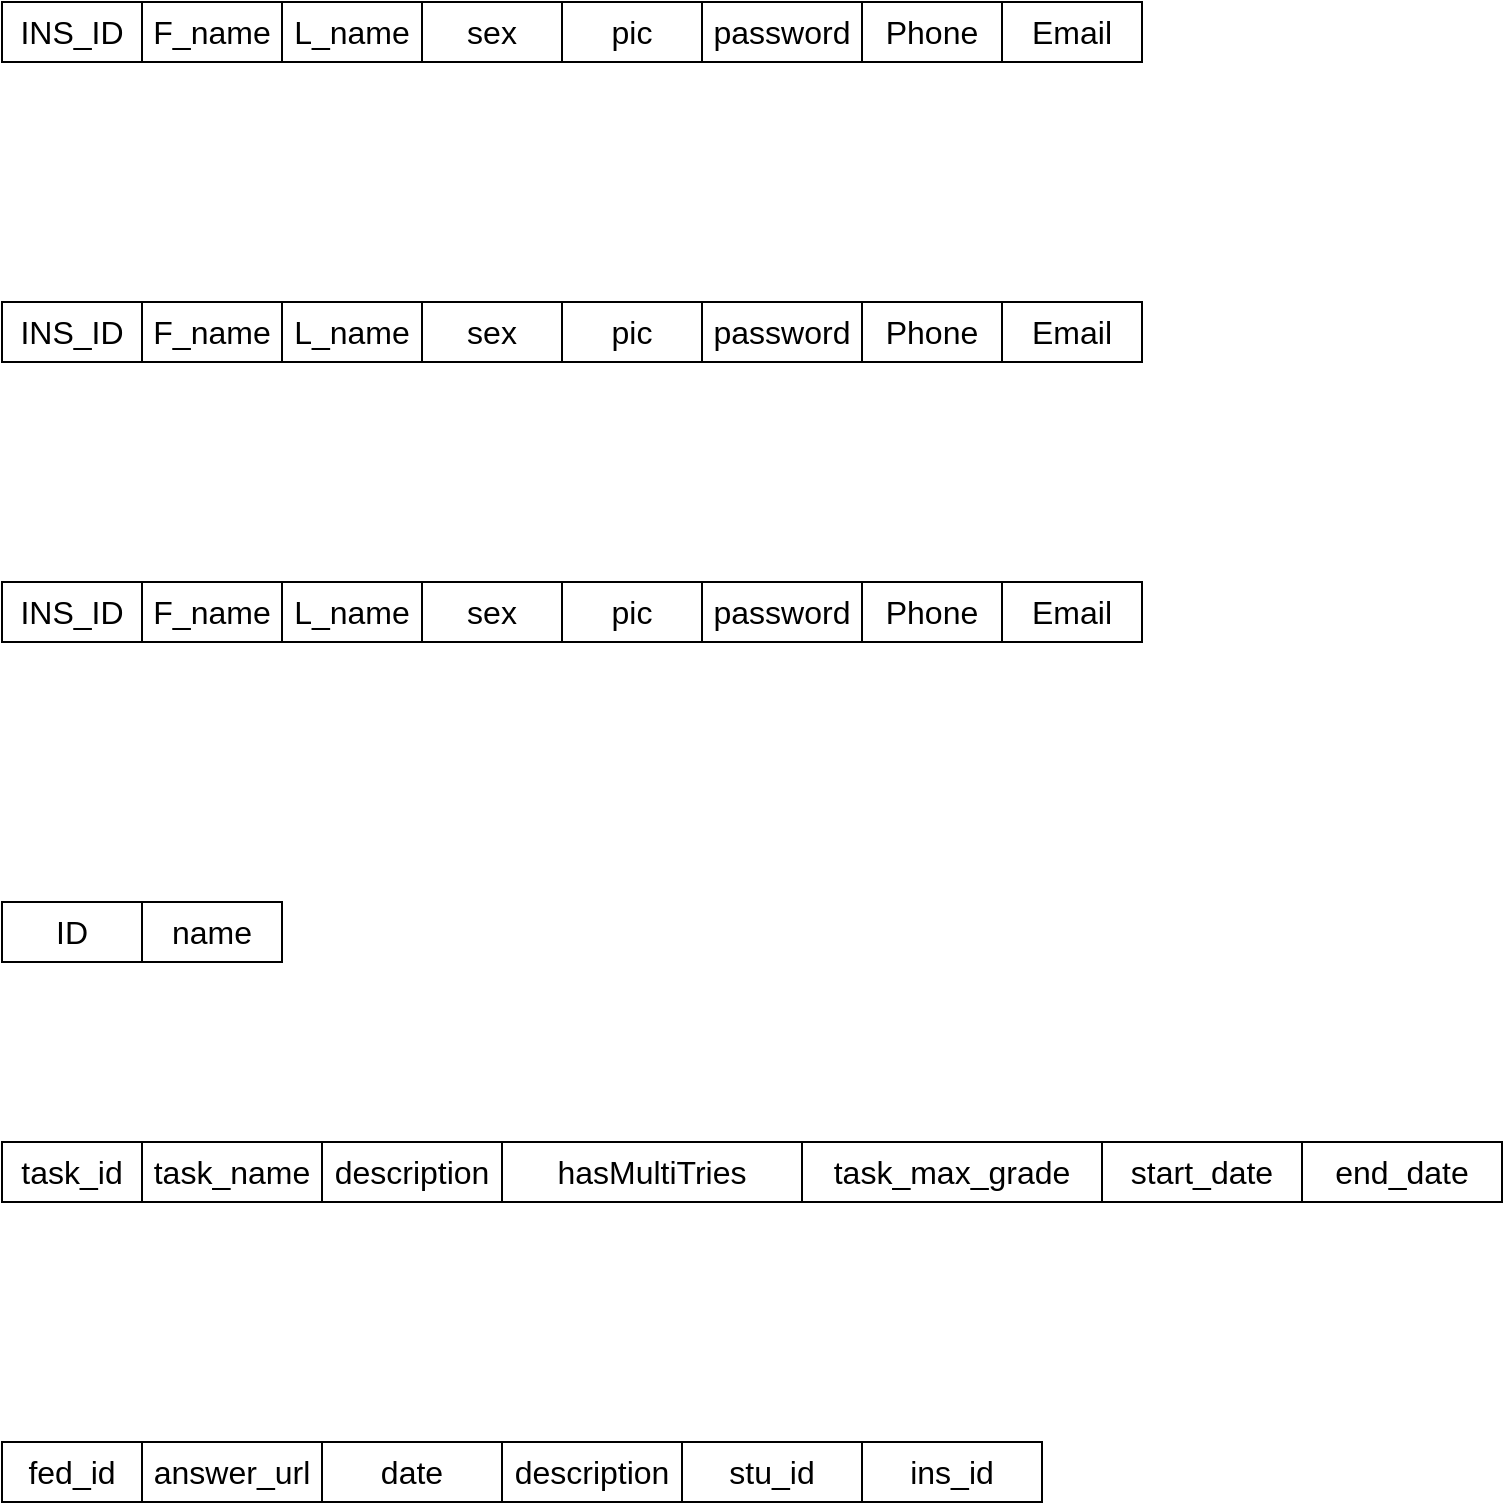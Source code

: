 <mxfile version="24.3.0" type="github">
  <diagram name="Page-1" id="VpwHUVALcCsPhT-ijbzs">
    <mxGraphModel dx="934" dy="534" grid="1" gridSize="10" guides="1" tooltips="1" connect="1" arrows="1" fold="1" page="1" pageScale="1" pageWidth="900" pageHeight="1600" math="0" shadow="0">
      <root>
        <mxCell id="0" />
        <mxCell id="1" parent="0" />
        <mxCell id="PuuIRxNpJaK9xhJoGpnJ-6" value="&lt;font style=&quot;font-size: 16px;&quot;&gt;INS_ID&lt;/font&gt;" style="rounded=0;whiteSpace=wrap;html=1;" parent="1" vertex="1">
          <mxGeometry x="120" y="140" width="70" height="30" as="geometry" />
        </mxCell>
        <mxCell id="PuuIRxNpJaK9xhJoGpnJ-7" value="&lt;font style=&quot;font-size: 16px;&quot;&gt;F_name&lt;/font&gt;" style="rounded=0;whiteSpace=wrap;html=1;" parent="1" vertex="1">
          <mxGeometry x="190" y="140" width="70" height="30" as="geometry" />
        </mxCell>
        <mxCell id="PuuIRxNpJaK9xhJoGpnJ-8" value="&lt;font style=&quot;font-size: 16px;&quot;&gt;L_name&lt;/font&gt;" style="rounded=0;whiteSpace=wrap;html=1;" parent="1" vertex="1">
          <mxGeometry x="260" y="140" width="70" height="30" as="geometry" />
        </mxCell>
        <mxCell id="PuuIRxNpJaK9xhJoGpnJ-9" value="&lt;font style=&quot;font-size: 16px;&quot;&gt;sex&lt;/font&gt;" style="rounded=0;whiteSpace=wrap;html=1;" parent="1" vertex="1">
          <mxGeometry x="330" y="140" width="70" height="30" as="geometry" />
        </mxCell>
        <mxCell id="PuuIRxNpJaK9xhJoGpnJ-10" value="&lt;font style=&quot;font-size: 16px;&quot;&gt;pic&lt;/font&gt;" style="rounded=0;whiteSpace=wrap;html=1;" parent="1" vertex="1">
          <mxGeometry x="400" y="140" width="70" height="30" as="geometry" />
        </mxCell>
        <mxCell id="PuuIRxNpJaK9xhJoGpnJ-11" value="&lt;font style=&quot;font-size: 16px;&quot;&gt;password&lt;/font&gt;" style="rounded=0;whiteSpace=wrap;html=1;" parent="1" vertex="1">
          <mxGeometry x="470" y="140" width="80" height="30" as="geometry" />
        </mxCell>
        <mxCell id="PuuIRxNpJaK9xhJoGpnJ-13" value="&lt;font style=&quot;font-size: 16px;&quot;&gt;Phone&lt;/font&gt;" style="rounded=0;whiteSpace=wrap;html=1;" parent="1" vertex="1">
          <mxGeometry x="550" y="140" width="70" height="30" as="geometry" />
        </mxCell>
        <mxCell id="PuuIRxNpJaK9xhJoGpnJ-14" value="&lt;font style=&quot;font-size: 16px;&quot;&gt;Email&lt;/font&gt;" style="rounded=0;whiteSpace=wrap;html=1;" parent="1" vertex="1">
          <mxGeometry x="620" y="140" width="70" height="30" as="geometry" />
        </mxCell>
        <mxCell id="PuuIRxNpJaK9xhJoGpnJ-15" value="&lt;font style=&quot;font-size: 16px;&quot;&gt;INS_ID&lt;/font&gt;" style="rounded=0;whiteSpace=wrap;html=1;" parent="1" vertex="1">
          <mxGeometry x="120" y="290" width="70" height="30" as="geometry" />
        </mxCell>
        <mxCell id="PuuIRxNpJaK9xhJoGpnJ-16" value="&lt;font style=&quot;font-size: 16px;&quot;&gt;F_name&lt;/font&gt;" style="rounded=0;whiteSpace=wrap;html=1;" parent="1" vertex="1">
          <mxGeometry x="190" y="290" width="70" height="30" as="geometry" />
        </mxCell>
        <mxCell id="PuuIRxNpJaK9xhJoGpnJ-17" value="&lt;font style=&quot;font-size: 16px;&quot;&gt;L_name&lt;/font&gt;" style="rounded=0;whiteSpace=wrap;html=1;" parent="1" vertex="1">
          <mxGeometry x="260" y="290" width="70" height="30" as="geometry" />
        </mxCell>
        <mxCell id="PuuIRxNpJaK9xhJoGpnJ-18" value="&lt;font style=&quot;font-size: 16px;&quot;&gt;sex&lt;/font&gt;" style="rounded=0;whiteSpace=wrap;html=1;" parent="1" vertex="1">
          <mxGeometry x="330" y="290" width="70" height="30" as="geometry" />
        </mxCell>
        <mxCell id="PuuIRxNpJaK9xhJoGpnJ-19" value="&lt;font style=&quot;font-size: 16px;&quot;&gt;pic&lt;/font&gt;" style="rounded=0;whiteSpace=wrap;html=1;" parent="1" vertex="1">
          <mxGeometry x="400" y="290" width="70" height="30" as="geometry" />
        </mxCell>
        <mxCell id="PuuIRxNpJaK9xhJoGpnJ-20" value="&lt;font style=&quot;font-size: 16px;&quot;&gt;password&lt;/font&gt;" style="rounded=0;whiteSpace=wrap;html=1;" parent="1" vertex="1">
          <mxGeometry x="470" y="290" width="80" height="30" as="geometry" />
        </mxCell>
        <mxCell id="PuuIRxNpJaK9xhJoGpnJ-21" value="&lt;font style=&quot;font-size: 16px;&quot;&gt;Phone&lt;/font&gt;" style="rounded=0;whiteSpace=wrap;html=1;" parent="1" vertex="1">
          <mxGeometry x="550" y="290" width="70" height="30" as="geometry" />
        </mxCell>
        <mxCell id="PuuIRxNpJaK9xhJoGpnJ-22" value="&lt;font style=&quot;font-size: 16px;&quot;&gt;Email&lt;/font&gt;" style="rounded=0;whiteSpace=wrap;html=1;" parent="1" vertex="1">
          <mxGeometry x="620" y="290" width="70" height="30" as="geometry" />
        </mxCell>
        <mxCell id="PuuIRxNpJaK9xhJoGpnJ-23" value="&lt;font style=&quot;font-size: 16px;&quot;&gt;INS_ID&lt;/font&gt;" style="rounded=0;whiteSpace=wrap;html=1;" parent="1" vertex="1">
          <mxGeometry x="120" y="430" width="70" height="30" as="geometry" />
        </mxCell>
        <mxCell id="PuuIRxNpJaK9xhJoGpnJ-24" value="&lt;font style=&quot;font-size: 16px;&quot;&gt;F_name&lt;/font&gt;" style="rounded=0;whiteSpace=wrap;html=1;" parent="1" vertex="1">
          <mxGeometry x="190" y="430" width="70" height="30" as="geometry" />
        </mxCell>
        <mxCell id="PuuIRxNpJaK9xhJoGpnJ-25" value="&lt;font style=&quot;font-size: 16px;&quot;&gt;L_name&lt;/font&gt;" style="rounded=0;whiteSpace=wrap;html=1;" parent="1" vertex="1">
          <mxGeometry x="260" y="430" width="70" height="30" as="geometry" />
        </mxCell>
        <mxCell id="PuuIRxNpJaK9xhJoGpnJ-26" value="&lt;font style=&quot;font-size: 16px;&quot;&gt;sex&lt;/font&gt;" style="rounded=0;whiteSpace=wrap;html=1;" parent="1" vertex="1">
          <mxGeometry x="330" y="430" width="70" height="30" as="geometry" />
        </mxCell>
        <mxCell id="PuuIRxNpJaK9xhJoGpnJ-27" value="&lt;font style=&quot;font-size: 16px;&quot;&gt;pic&lt;/font&gt;" style="rounded=0;whiteSpace=wrap;html=1;" parent="1" vertex="1">
          <mxGeometry x="400" y="430" width="70" height="30" as="geometry" />
        </mxCell>
        <mxCell id="PuuIRxNpJaK9xhJoGpnJ-28" value="&lt;font style=&quot;font-size: 16px;&quot;&gt;password&lt;/font&gt;" style="rounded=0;whiteSpace=wrap;html=1;" parent="1" vertex="1">
          <mxGeometry x="470" y="430" width="80" height="30" as="geometry" />
        </mxCell>
        <mxCell id="PuuIRxNpJaK9xhJoGpnJ-29" value="&lt;font style=&quot;font-size: 16px;&quot;&gt;Phone&lt;/font&gt;" style="rounded=0;whiteSpace=wrap;html=1;" parent="1" vertex="1">
          <mxGeometry x="550" y="430" width="70" height="30" as="geometry" />
        </mxCell>
        <mxCell id="PuuIRxNpJaK9xhJoGpnJ-30" value="&lt;font style=&quot;font-size: 16px;&quot;&gt;Email&lt;/font&gt;" style="rounded=0;whiteSpace=wrap;html=1;" parent="1" vertex="1">
          <mxGeometry x="620" y="430" width="70" height="30" as="geometry" />
        </mxCell>
        <mxCell id="PuuIRxNpJaK9xhJoGpnJ-31" value="&lt;span style=&quot;font-size: 16px;&quot;&gt;ID&lt;/span&gt;" style="rounded=0;whiteSpace=wrap;html=1;" parent="1" vertex="1">
          <mxGeometry x="120" y="590" width="70" height="30" as="geometry" />
        </mxCell>
        <mxCell id="PuuIRxNpJaK9xhJoGpnJ-32" value="&lt;span style=&quot;font-size: 16px;&quot;&gt;name&lt;/span&gt;" style="rounded=0;whiteSpace=wrap;html=1;" parent="1" vertex="1">
          <mxGeometry x="190" y="590" width="70" height="30" as="geometry" />
        </mxCell>
        <mxCell id="RWWM5zOb3Cw1ECgkpZAW-1" value="&lt;span style=&quot;font-size: 16px;&quot;&gt;task_name&lt;/span&gt;" style="rounded=0;whiteSpace=wrap;html=1;" vertex="1" parent="1">
          <mxGeometry x="190" y="710" width="90" height="30" as="geometry" />
        </mxCell>
        <mxCell id="RWWM5zOb3Cw1ECgkpZAW-2" value="&lt;span style=&quot;font-size: 16px;&quot;&gt;task_id&lt;/span&gt;" style="rounded=0;whiteSpace=wrap;html=1;" vertex="1" parent="1">
          <mxGeometry x="120" y="710" width="70" height="30" as="geometry" />
        </mxCell>
        <mxCell id="RWWM5zOb3Cw1ECgkpZAW-3" value="&lt;span style=&quot;font-size: 16px;&quot;&gt;description&lt;/span&gt;" style="rounded=0;whiteSpace=wrap;html=1;" vertex="1" parent="1">
          <mxGeometry x="280" y="710" width="90" height="30" as="geometry" />
        </mxCell>
        <mxCell id="RWWM5zOb3Cw1ECgkpZAW-4" value="&lt;span style=&quot;font-size: 16px;&quot;&gt;hasMultiTries&lt;/span&gt;" style="rounded=0;whiteSpace=wrap;html=1;" vertex="1" parent="1">
          <mxGeometry x="370" y="710" width="150" height="30" as="geometry" />
        </mxCell>
        <mxCell id="RWWM5zOb3Cw1ECgkpZAW-5" value="&lt;span style=&quot;font-size: 16px;&quot;&gt;start_date&lt;/span&gt;" style="rounded=0;whiteSpace=wrap;html=1;" vertex="1" parent="1">
          <mxGeometry x="670" y="710" width="100" height="30" as="geometry" />
        </mxCell>
        <mxCell id="RWWM5zOb3Cw1ECgkpZAW-7" value="&lt;span style=&quot;font-size: 16px;&quot;&gt;end_date&lt;/span&gt;" style="rounded=0;whiteSpace=wrap;html=1;" vertex="1" parent="1">
          <mxGeometry x="770" y="710" width="100" height="30" as="geometry" />
        </mxCell>
        <mxCell id="RWWM5zOb3Cw1ECgkpZAW-8" value="&lt;span style=&quot;font-size: 16px;&quot;&gt;task_max_grade&lt;/span&gt;" style="rounded=0;whiteSpace=wrap;html=1;" vertex="1" parent="1">
          <mxGeometry x="520" y="710" width="150" height="30" as="geometry" />
        </mxCell>
        <mxCell id="RWWM5zOb3Cw1ECgkpZAW-9" value="&lt;span style=&quot;font-size: 16px;&quot;&gt;answer_url&lt;/span&gt;" style="rounded=0;whiteSpace=wrap;html=1;" vertex="1" parent="1">
          <mxGeometry x="190" y="860" width="90" height="30" as="geometry" />
        </mxCell>
        <mxCell id="RWWM5zOb3Cw1ECgkpZAW-10" value="&lt;span style=&quot;font-size: 16px;&quot;&gt;fed_id&lt;/span&gt;" style="rounded=0;whiteSpace=wrap;html=1;" vertex="1" parent="1">
          <mxGeometry x="120" y="860" width="70" height="30" as="geometry" />
        </mxCell>
        <mxCell id="RWWM5zOb3Cw1ECgkpZAW-11" value="&lt;span style=&quot;font-size: 16px;&quot;&gt;date&lt;/span&gt;" style="rounded=0;whiteSpace=wrap;html=1;" vertex="1" parent="1">
          <mxGeometry x="280" y="860" width="90" height="30" as="geometry" />
        </mxCell>
        <mxCell id="RWWM5zOb3Cw1ECgkpZAW-13" value="&lt;span style=&quot;font-size: 16px;&quot;&gt;description&lt;/span&gt;" style="rounded=0;whiteSpace=wrap;html=1;" vertex="1" parent="1">
          <mxGeometry x="370" y="860" width="90" height="30" as="geometry" />
        </mxCell>
        <mxCell id="RWWM5zOb3Cw1ECgkpZAW-14" value="&lt;span style=&quot;font-size: 16px;&quot;&gt;stu_id&lt;/span&gt;" style="rounded=0;whiteSpace=wrap;html=1;" vertex="1" parent="1">
          <mxGeometry x="460" y="860" width="90" height="30" as="geometry" />
        </mxCell>
        <mxCell id="RWWM5zOb3Cw1ECgkpZAW-15" value="&lt;span style=&quot;font-size: 16px;&quot;&gt;ins_id&lt;/span&gt;" style="rounded=0;whiteSpace=wrap;html=1;" vertex="1" parent="1">
          <mxGeometry x="550" y="860" width="90" height="30" as="geometry" />
        </mxCell>
      </root>
    </mxGraphModel>
  </diagram>
</mxfile>
